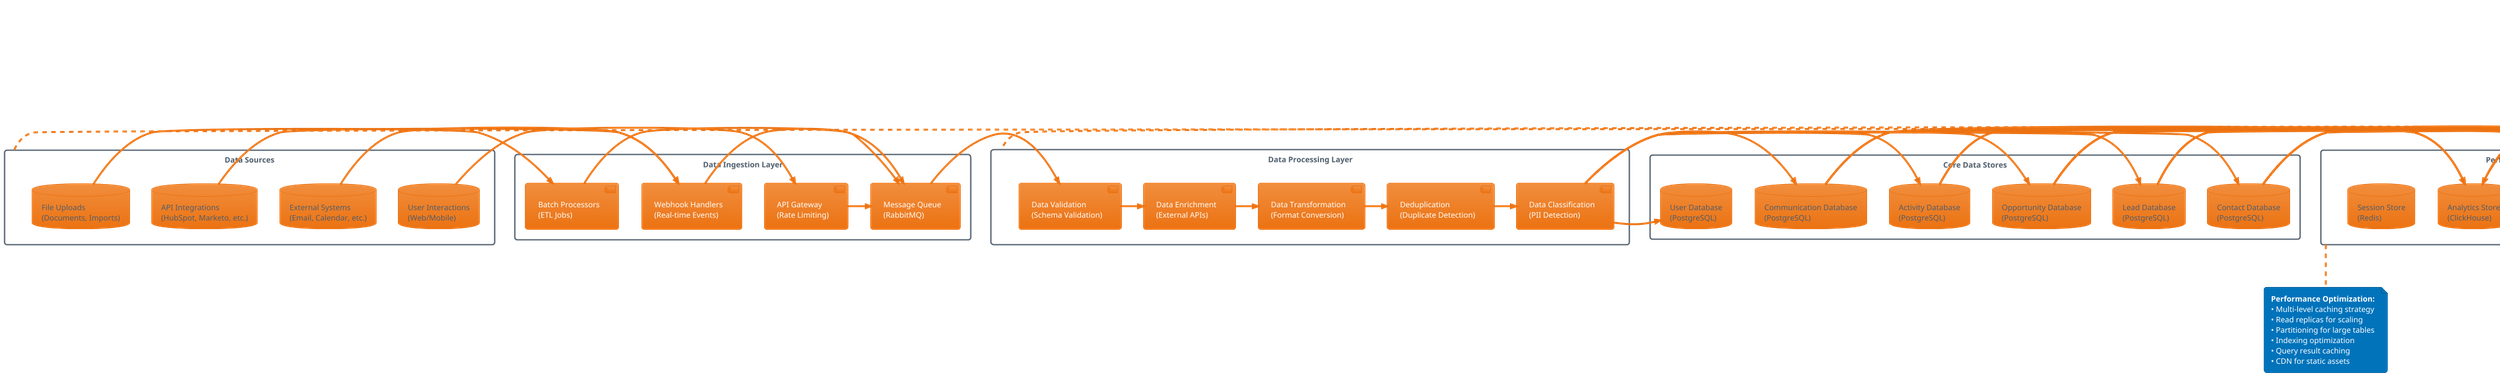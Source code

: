@startuml data-flow
!theme aws-orange
title My Awesome CRM - Data Flow Architecture

!define DATASTORE database
!define PROCESS component
!define FLOW ->>

rectangle "Data Sources" as sources {
    DATASTORE "User Interactions\n(Web/Mobile)" as userdata
    DATASTORE "External Systems\n(Email, Calendar, etc.)" as external
    DATASTORE "API Integrations\n(HubSpot, Marketo, etc.)" as integrations
    DATASTORE "File Uploads\n(Documents, Imports)" as files
}

rectangle "Data Ingestion Layer" as ingestion {
    PROCESS "API Gateway\n(Rate Limiting)" as gateway
    PROCESS "Webhook Handlers\n(Real-time Events)" as webhooks
    PROCESS "Message Queue\n(RabbitMQ)" as queue
    PROCESS "Batch Processors\n(ETL Jobs)" as batch
}

rectangle "Data Processing Layer" as processing {
    PROCESS "Data Validation\n(Schema Validation)" as validation
    PROCESS "Data Enrichment\n(External APIs)" as enrichment
    PROCESS "Data Transformation\n(Format Conversion)" as transformation
    PROCESS "Deduplication\n(Duplicate Detection)" as dedup
    PROCESS "Data Classification\n(PII Detection)" as classification
}

rectangle "Core Data Stores" as corestores {
    DATASTORE "Contact Database\n(PostgreSQL)" as contacts
    DATASTORE "Lead Database\n(PostgreSQL)" as leads
    DATASTORE "Opportunity Database\n(PostgreSQL)" as opportunities
    DATASTORE "Activity Database\n(PostgreSQL)" as activities
    DATASTORE "Communication Database\n(PostgreSQL)" as communications
    DATASTORE "User Database\n(PostgreSQL)" as users
}

rectangle "Performance Layer" as performance {
    DATASTORE "Application Cache\n(Redis)" as cache
    DATASTORE "Session Store\n(Redis)" as sessions
    DATASTORE "Search Index\n(Elasticsearch)" as search
    DATASTORE "Analytics Store\n(ClickHouse)" as analytics
}

rectangle "Data Services" as services {
    PROCESS "Contact Service\n(CRUD Operations)" as contactsvc
    PROCESS "Lead Service\n(Scoring, Routing)" as leadsvc
    PROCESS "Opportunity Service\n(Pipeline, Forecasting)" as oppsvc
    PROCESS "Activity Service\n(Tasks, Events)" as activitysvc
    PROCESS "Communication Service\n(Email, Calls)" as commsvc
    PROCESS "Search Service\n(Full-text Search)" as searchsvc
}

rectangle "Analytics Pipeline" as analyticsflow {
    PROCESS "Real-time Stream\n(Apache Kafka)" as stream
    PROCESS "Data Aggregation\n(Metrics Calculation)" as aggregation
    PROCESS "ML Feature Engineering\n(Feature Store)" as features
    PROCESS "Report Generation\n(Scheduled Jobs)" as reports
}

rectangle "Data Output" as output {
    PROCESS "REST APIs\n(External Access)" as apis
    PROCESS "GraphQL\n(Complex Queries)" as graphql
    PROCESS "Real-time Updates\n(WebSockets)" as websockets
    PROCESS "Batch Exports\n(CSV, Excel)" as exports
    PROCESS "Integration Webhooks\n(External Systems)" as outbound
}

rectangle "Data Governance" as governance {
    PROCESS "Audit Logging\n(All Data Changes)" as audit
    PROCESS "Data Lineage\n(Source Tracking)" as lineage
    PROCESS "Compliance Engine\n(GDPR, CCPA)" as compliance
    PROCESS "Data Retention\n(Lifecycle Management)" as retention
    PROCESS "Backup & Recovery\n(Point-in-time)" as backup
}

' Data ingestion flow
userdata FLOW gateway
external FLOW webhooks
integrations FLOW webhooks
files FLOW batch

gateway FLOW queue
webhooks FLOW queue
batch FLOW queue

' Data processing flow
queue FLOW validation
validation FLOW enrichment
enrichment FLOW transformation
transformation FLOW dedup
dedup FLOW classification

' Data storage flow
classification FLOW contacts
classification FLOW leads
classification FLOW opportunities
classification FLOW activities
classification FLOW communications
classification FLOW users

' Performance optimization flow
contacts FLOW cache
leads FLOW cache
opportunities FLOW cache

contacts FLOW search
leads FLOW search
opportunities FLOW search
communications FLOW search

activities FLOW analytics
communications FLOW analytics
opportunities FLOW analytics

' Service layer access
cache FLOW contactsvc
contacts FLOW contactsvc
leads FLOW leadsvc
opportunities FLOW oppsvc
activities FLOW activitysvc
communications FLOW commsvc
search FLOW searchsvc

' Analytics pipeline
activities FLOW stream
communications FLOW stream
opportunities FLOW stream

stream FLOW aggregation
aggregation FLOW features
stream FLOW analytics
analytics FLOW reports

' Data output flow
contactsvc FLOW apis
leadsvc FLOW apis
oppsvc FLOW apis
searchsvc FLOW graphql
stream FLOW websockets
reports FLOW exports
analytics FLOW outbound

' Governance flow
contactsvc FLOW audit
leadsvc FLOW audit
oppsvc FLOW audit

contacts FLOW lineage
leads FLOW lineage
opportunities FLOW lineage

audit FLOW compliance
contacts FLOW retention
contacts FLOW backup

note right of sources
  **Data Sources:**
  • User interactions (clicks, form submissions)
  • Email sync (Gmail, Outlook)
  • Calendar events (meetings, tasks)
  • API integrations (marketing automation)
  • File imports (CSV, Excel)
  • Mobile app usage data
end note

note left of processing
  **Data Quality:**
  • Schema validation
  • Business rule validation
  • Data type conversion
  • Null value handling
  • Format standardization
  • Duplicate detection (AI-powered)
end note

note bottom of performance
  **Performance Optimization:**
  • Multi-level caching strategy
  • Read replicas for scaling
  • Partitioning for large tables
  • Indexing optimization
  • Query result caching
  • CDN for static assets
end note

note top of governance
  **Data Governance:**
  • Complete audit trail
  • Data lineage tracking
  • GDPR right to erasure
  • Data retention policies
  • Regular backup validation
  • Disaster recovery procedures
end note

@enduml